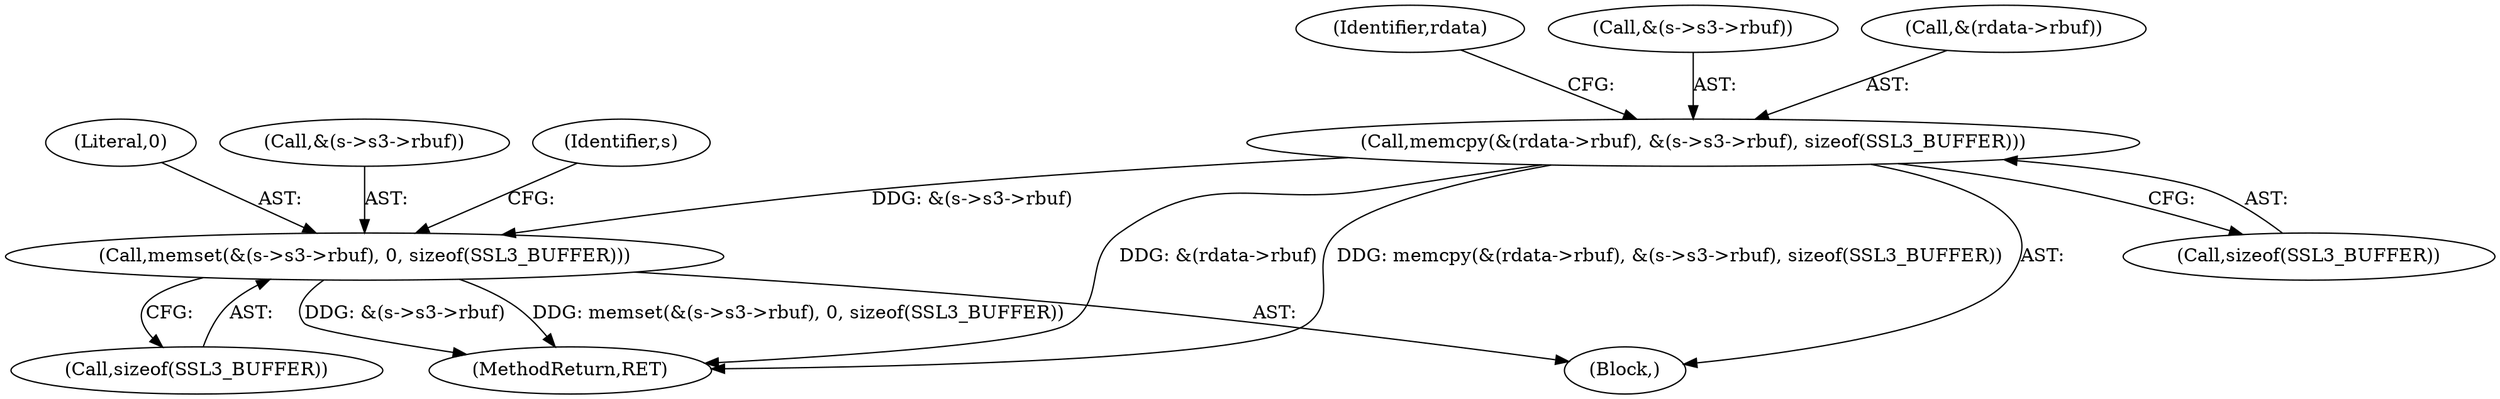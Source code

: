digraph "0_openssl_103b171d8fc282ef435f8de9afbf7782e312961f@API" {
"1000239" [label="(Call,memset(&(s->s3->rbuf), 0, sizeof(SSL3_BUFFER)))"];
"1000169" [label="(Call,memcpy(&(rdata->rbuf), &(s->s3->rbuf), sizeof(SSL3_BUFFER)))"];
"1000107" [label="(Block,)"];
"1000185" [label="(Identifier,rdata)"];
"1000180" [label="(Call,sizeof(SSL3_BUFFER))"];
"1000247" [label="(Call,sizeof(SSL3_BUFFER))"];
"1000169" [label="(Call,memcpy(&(rdata->rbuf), &(s->s3->rbuf), sizeof(SSL3_BUFFER)))"];
"1000174" [label="(Call,&(s->s3->rbuf))"];
"1000246" [label="(Literal,0)"];
"1000240" [label="(Call,&(s->s3->rbuf))"];
"1000253" [label="(Identifier,s)"];
"1000239" [label="(Call,memset(&(s->s3->rbuf), 0, sizeof(SSL3_BUFFER)))"];
"1000170" [label="(Call,&(rdata->rbuf))"];
"1000323" [label="(MethodReturn,RET)"];
"1000239" -> "1000107"  [label="AST: "];
"1000239" -> "1000247"  [label="CFG: "];
"1000240" -> "1000239"  [label="AST: "];
"1000246" -> "1000239"  [label="AST: "];
"1000247" -> "1000239"  [label="AST: "];
"1000253" -> "1000239"  [label="CFG: "];
"1000239" -> "1000323"  [label="DDG: memset(&(s->s3->rbuf), 0, sizeof(SSL3_BUFFER))"];
"1000239" -> "1000323"  [label="DDG: &(s->s3->rbuf)"];
"1000169" -> "1000239"  [label="DDG: &(s->s3->rbuf)"];
"1000169" -> "1000107"  [label="AST: "];
"1000169" -> "1000180"  [label="CFG: "];
"1000170" -> "1000169"  [label="AST: "];
"1000174" -> "1000169"  [label="AST: "];
"1000180" -> "1000169"  [label="AST: "];
"1000185" -> "1000169"  [label="CFG: "];
"1000169" -> "1000323"  [label="DDG: memcpy(&(rdata->rbuf), &(s->s3->rbuf), sizeof(SSL3_BUFFER))"];
"1000169" -> "1000323"  [label="DDG: &(rdata->rbuf)"];
}

